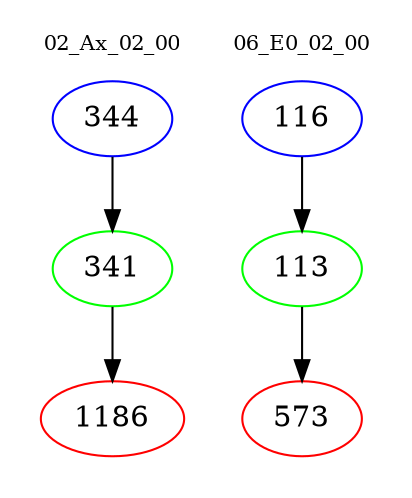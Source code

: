 digraph{
subgraph cluster_0 {
color = white
label = "02_Ax_02_00";
fontsize=10;
T0_344 [label="344", color="blue"]
T0_344 -> T0_341 [color="black"]
T0_341 [label="341", color="green"]
T0_341 -> T0_1186 [color="black"]
T0_1186 [label="1186", color="red"]
}
subgraph cluster_1 {
color = white
label = "06_E0_02_00";
fontsize=10;
T1_116 [label="116", color="blue"]
T1_116 -> T1_113 [color="black"]
T1_113 [label="113", color="green"]
T1_113 -> T1_573 [color="black"]
T1_573 [label="573", color="red"]
}
}
